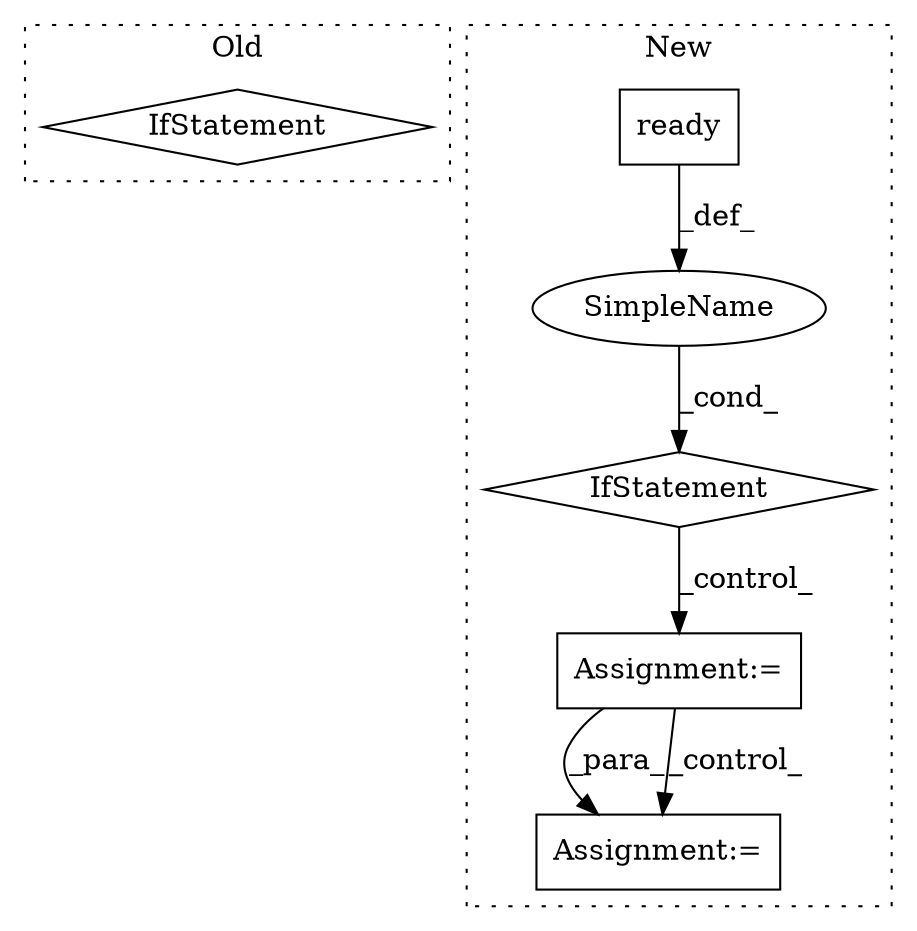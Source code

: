digraph G {
subgraph cluster0 {
1 [label="IfStatement" a="25" s="7581,7626" l="4,2" shape="diamond"];
label = "Old";
style="dotted";
}
subgraph cluster1 {
2 [label="ready" a="32" s="9064" l="7" shape="box"];
3 [label="IfStatement" a="25" s="8986,9071" l="4,2" shape="diamond"];
4 [label="Assignment:=" a="7" s="9263,9379" l="76,2" shape="box"];
5 [label="SimpleName" a="42" s="" l="" shape="ellipse"];
6 [label="Assignment:=" a="7" s="9569" l="1" shape="box"];
label = "New";
style="dotted";
}
2 -> 5 [label="_def_"];
3 -> 4 [label="_control_"];
4 -> 6 [label="_para_"];
4 -> 6 [label="_control_"];
5 -> 3 [label="_cond_"];
}